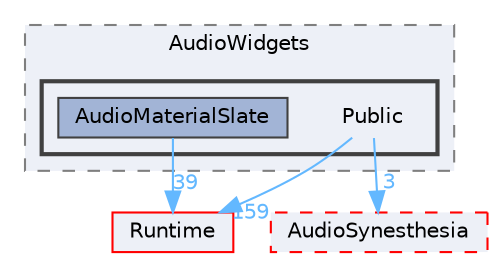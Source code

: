 digraph "Public"
{
 // INTERACTIVE_SVG=YES
 // LATEX_PDF_SIZE
  bgcolor="transparent";
  edge [fontname=Helvetica,fontsize=10,labelfontname=Helvetica,labelfontsize=10];
  node [fontname=Helvetica,fontsize=10,shape=box,height=0.2,width=0.4];
  compound=true
  subgraph clusterdir_6ccf9f2e157a938346afcab6bb9e5769 {
    graph [ bgcolor="#edf0f7", pencolor="grey50", label="AudioWidgets", fontname=Helvetica,fontsize=10 style="filled,dashed", URL="dir_6ccf9f2e157a938346afcab6bb9e5769.html",tooltip=""]
  subgraph clusterdir_47e71e466bacf43ad193ffb528a87f3f {
    graph [ bgcolor="#edf0f7", pencolor="grey25", label="", fontname=Helvetica,fontsize=10 style="filled,bold", URL="dir_47e71e466bacf43ad193ffb528a87f3f.html",tooltip=""]
    dir_47e71e466bacf43ad193ffb528a87f3f [shape=plaintext, label="Public"];
  dir_afae8d79ecbdbb56091d8ee876cfea75 [label="AudioMaterialSlate", fillcolor="#a2b4d6", color="grey25", style="filled", URL="dir_afae8d79ecbdbb56091d8ee876cfea75.html",tooltip=""];
  }
  }
  dir_7536b172fbd480bfd146a1b1acd6856b [label="Runtime", fillcolor="#edf0f7", color="red", style="filled", URL="dir_7536b172fbd480bfd146a1b1acd6856b.html",tooltip=""];
  dir_857e16903f23776e01b70de4629733e6 [label="AudioSynesthesia", fillcolor="#edf0f7", color="red", style="filled,dashed", URL="dir_857e16903f23776e01b70de4629733e6.html",tooltip=""];
  dir_47e71e466bacf43ad193ffb528a87f3f->dir_7536b172fbd480bfd146a1b1acd6856b [headlabel="159", labeldistance=1.5 headhref="dir_000856_000984.html" href="dir_000856_000984.html" color="steelblue1" fontcolor="steelblue1"];
  dir_47e71e466bacf43ad193ffb528a87f3f->dir_857e16903f23776e01b70de4629733e6 [headlabel="3", labeldistance=1.5 headhref="dir_000856_000076.html" href="dir_000856_000076.html" color="steelblue1" fontcolor="steelblue1"];
  dir_afae8d79ecbdbb56091d8ee876cfea75->dir_7536b172fbd480bfd146a1b1acd6856b [headlabel="39", labeldistance=1.5 headhref="dir_000075_000984.html" href="dir_000075_000984.html" color="steelblue1" fontcolor="steelblue1"];
}

